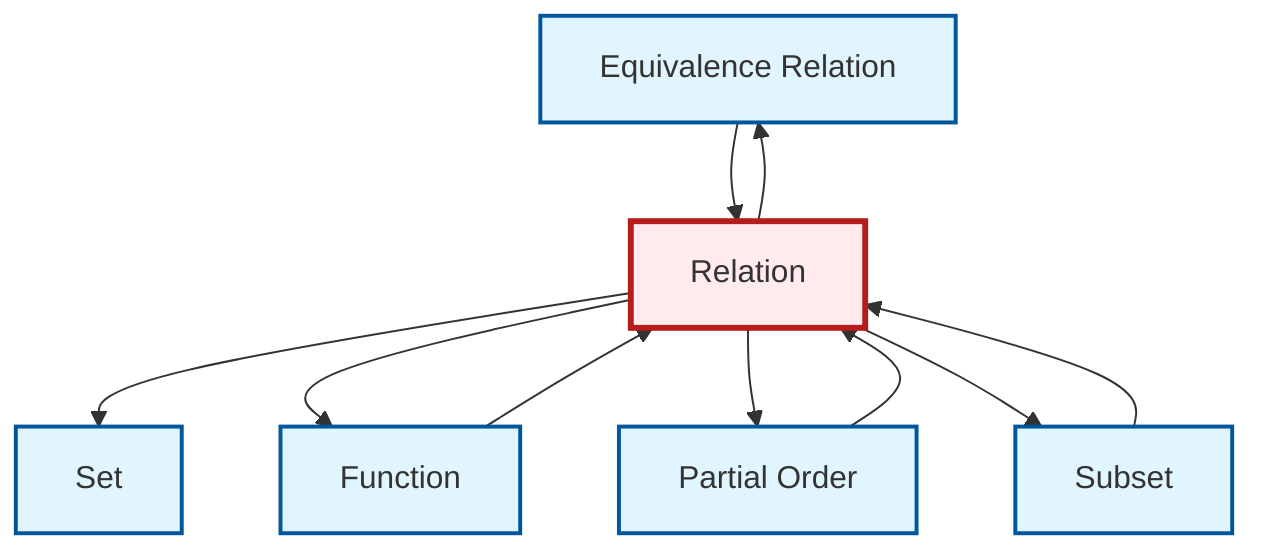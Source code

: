 graph TD
    classDef definition fill:#e1f5fe,stroke:#01579b,stroke-width:2px
    classDef theorem fill:#f3e5f5,stroke:#4a148c,stroke-width:2px
    classDef axiom fill:#fff3e0,stroke:#e65100,stroke-width:2px
    classDef example fill:#e8f5e9,stroke:#1b5e20,stroke-width:2px
    classDef current fill:#ffebee,stroke:#b71c1c,stroke-width:3px
    def-equivalence-relation["Equivalence Relation"]:::definition
    def-relation["Relation"]:::definition
    def-subset["Subset"]:::definition
    def-partial-order["Partial Order"]:::definition
    def-set["Set"]:::definition
    def-function["Function"]:::definition
    def-relation --> def-set
    def-relation --> def-function
    def-relation --> def-equivalence-relation
    def-relation --> def-partial-order
    def-relation --> def-subset
    def-function --> def-relation
    def-equivalence-relation --> def-relation
    def-partial-order --> def-relation
    def-subset --> def-relation
    class def-relation current